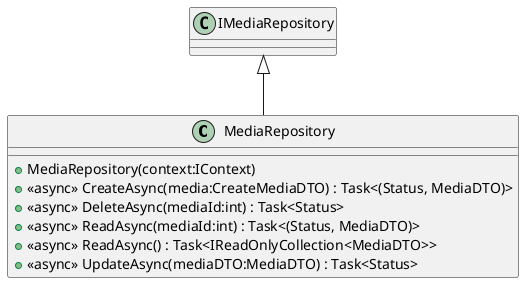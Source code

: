 @startuml
class MediaRepository {
    + MediaRepository(context:IContext)
    + <<async>> CreateAsync(media:CreateMediaDTO) : Task<(Status, MediaDTO)>
    + <<async>> DeleteAsync(mediaId:int) : Task<Status>
    + <<async>> ReadAsync(mediaId:int) : Task<(Status, MediaDTO)>
    + <<async>> ReadAsync() : Task<IReadOnlyCollection<MediaDTO>>
    + <<async>> UpdateAsync(mediaDTO:MediaDTO) : Task<Status>
}
IMediaRepository <|-- MediaRepository
@enduml
